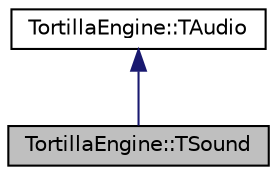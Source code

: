 digraph "TortillaEngine::TSound"
{
 // LATEX_PDF_SIZE
  edge [fontname="Helvetica",fontsize="10",labelfontname="Helvetica",labelfontsize="10"];
  node [fontname="Helvetica",fontsize="10",shape=record];
  Node1 [label="TortillaEngine::TSound",height=0.2,width=0.4,color="black", fillcolor="grey75", style="filled", fontcolor="black",tooltip="Class for sound effects audio management."];
  Node2 -> Node1 [dir="back",color="midnightblue",fontsize="10",style="solid",fontname="Helvetica"];
  Node2 [label="TortillaEngine::TAudio",height=0.2,width=0.4,color="black", fillcolor="white", style="filled",URL="$class_tortilla_engine_1_1_t_audio.html",tooltip="Class for audio management."];
}
